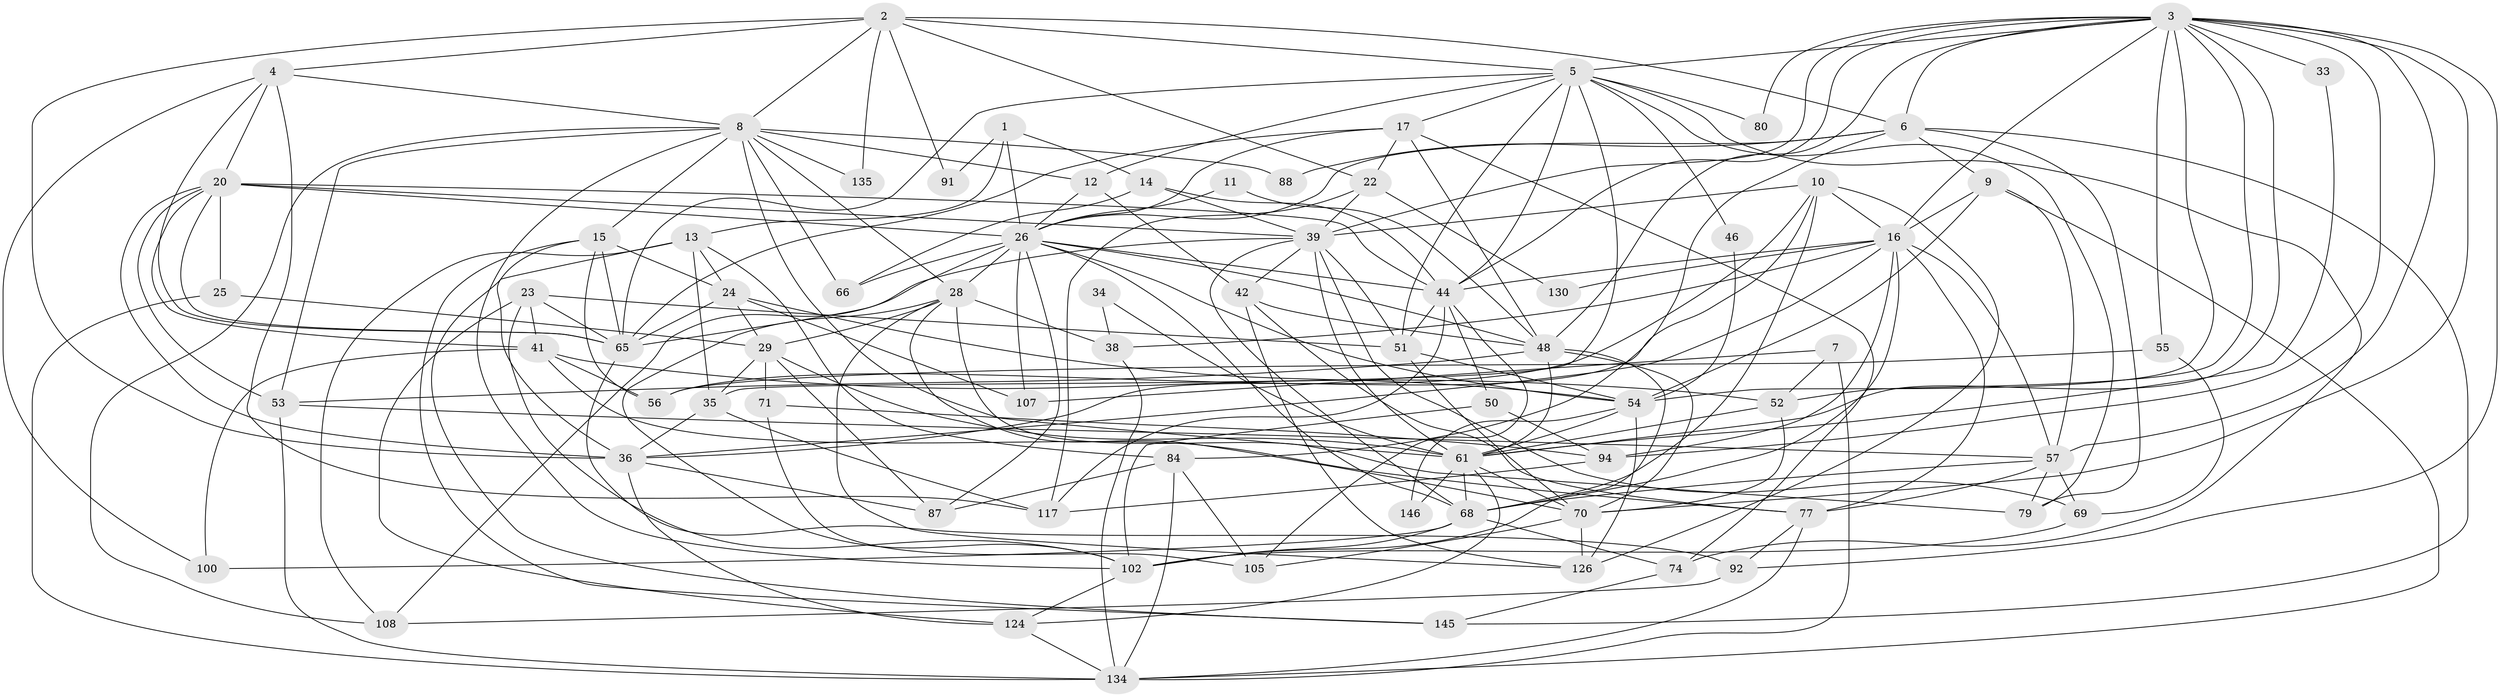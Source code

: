 // original degree distribution, {4: 0.28378378378378377, 3: 0.27702702702702703, 5: 0.1891891891891892, 2: 0.12162162162162163, 6: 0.08783783783783784, 9: 0.006756756756756757, 7: 0.013513513513513514, 8: 0.02027027027027027}
// Generated by graph-tools (version 1.1) at 2025/15/03/09/25 04:15:16]
// undirected, 74 vertices, 213 edges
graph export_dot {
graph [start="1"]
  node [color=gray90,style=filled];
  1;
  2 [super="+78+47"];
  3 [super="+111+120+115"];
  4 [super="+133"];
  5 [super="+147+18+19"];
  6 [super="+128"];
  7;
  8 [super="+93+59"];
  9 [super="+98"];
  10 [super="+31+30"];
  11;
  12;
  13;
  14;
  15 [super="+32"];
  16 [super="+60+118"];
  17 [super="+62+121"];
  20 [super="+64"];
  22 [super="+67"];
  23;
  24 [super="+96"];
  25;
  26 [super="+27+90"];
  28 [super="+40"];
  29 [super="+129"];
  33;
  34;
  35 [super="+37"];
  36 [super="+138"];
  38;
  39 [super="+43+58"];
  41 [super="+112"];
  42;
  44 [super="+103+49+85"];
  46;
  48 [super="+109+89"];
  50 [super="+140"];
  51;
  52;
  53 [super="+72"];
  54 [super="+106"];
  55;
  56 [super="+116"];
  57 [super="+81+113"];
  61 [super="+114+75"];
  65 [super="+86"];
  66;
  68 [super="+95"];
  69;
  70 [super="+104+76"];
  71 [super="+137"];
  74;
  77 [super="+125"];
  79;
  80;
  84 [super="+143"];
  87;
  88;
  91;
  92;
  94 [super="+136"];
  100;
  102 [super="+122"];
  105;
  107;
  108;
  117 [super="+123"];
  124 [super="+144"];
  126;
  130;
  134;
  135;
  145;
  146;
  1 -- 13;
  1 -- 14;
  1 -- 91;
  1 -- 26;
  2 -- 135;
  2 -- 22;
  2 -- 4;
  2 -- 36;
  2 -- 5 [weight=2];
  2 -- 6;
  2 -- 91;
  2 -- 8;
  3 -- 48;
  3 -- 52;
  3 -- 5;
  3 -- 54;
  3 -- 6;
  3 -- 70;
  3 -- 16;
  3 -- 33;
  3 -- 92;
  3 -- 39;
  3 -- 44;
  3 -- 80;
  3 -- 55;
  3 -- 57;
  3 -- 61;
  3 -- 94;
  4 -- 20;
  4 -- 100;
  4 -- 117;
  4 -- 8;
  4 -- 65;
  5 -- 80;
  5 -- 65;
  5 -- 12;
  5 -- 46;
  5 -- 17;
  5 -- 35;
  5 -- 51;
  5 -- 74;
  5 -- 79;
  5 -- 44;
  6 -- 145;
  6 -- 88;
  6 -- 79;
  6 -- 84 [weight=2];
  6 -- 9;
  6 -- 26;
  7 -- 52;
  7 -- 134;
  7 -- 107;
  8 -- 88;
  8 -- 53;
  8 -- 12;
  8 -- 15 [weight=2];
  8 -- 66;
  8 -- 102;
  8 -- 135;
  8 -- 108;
  8 -- 61;
  8 -- 28;
  9 -- 134;
  9 -- 54;
  9 -- 16;
  9 -- 57;
  10 -- 16;
  10 -- 36;
  10 -- 126;
  10 -- 56;
  10 -- 68;
  10 -- 39;
  11 -- 48;
  11 -- 26;
  12 -- 42;
  12 -- 26;
  13 -- 145;
  13 -- 24;
  13 -- 35;
  13 -- 108;
  13 -- 84;
  14 -- 44;
  14 -- 66;
  14 -- 39;
  15 -- 36;
  15 -- 24;
  15 -- 56;
  15 -- 145;
  15 -- 65;
  16 -- 130;
  16 -- 44;
  16 -- 38;
  16 -- 77;
  16 -- 36;
  16 -- 57;
  16 -- 94;
  16 -- 68;
  17 -- 74;
  17 -- 48;
  17 -- 65;
  17 -- 26;
  17 -- 22;
  20 -- 41;
  20 -- 26;
  20 -- 25;
  20 -- 44;
  20 -- 53;
  20 -- 65;
  20 -- 36;
  20 -- 39;
  22 -- 130;
  22 -- 117;
  22 -- 39;
  23 -- 102;
  23 -- 51;
  23 -- 124;
  23 -- 41;
  23 -- 65;
  24 -- 54;
  24 -- 65;
  24 -- 107;
  24 -- 29;
  25 -- 134;
  25 -- 29;
  26 -- 66;
  26 -- 108;
  26 -- 28;
  26 -- 48;
  26 -- 54;
  26 -- 87;
  26 -- 107;
  26 -- 44;
  26 -- 68;
  28 -- 102;
  28 -- 38;
  28 -- 70 [weight=2];
  28 -- 29;
  28 -- 126;
  28 -- 79;
  29 -- 61;
  29 -- 35;
  29 -- 87;
  29 -- 71;
  33 -- 61;
  34 -- 38;
  34 -- 61;
  35 -- 117;
  35 -- 36;
  36 -- 87;
  36 -- 124;
  38 -- 134;
  39 -- 69;
  39 -- 65;
  39 -- 51;
  39 -- 42;
  39 -- 61;
  39 -- 68;
  41 -- 52;
  41 -- 100;
  41 -- 77;
  41 -- 56;
  42 -- 126;
  42 -- 77;
  42 -- 48;
  44 -- 51;
  44 -- 50;
  44 -- 117 [weight=2];
  44 -- 105;
  46 -- 54;
  48 -- 53;
  48 -- 70;
  48 -- 61;
  48 -- 102;
  50 -- 94;
  50 -- 102;
  51 -- 54;
  51 -- 70;
  52 -- 70;
  52 -- 61;
  53 -- 57;
  53 -- 134;
  54 -- 146;
  54 -- 126;
  54 -- 61;
  55 -- 69;
  55 -- 56;
  57 -- 69;
  57 -- 77;
  57 -- 79;
  57 -- 68;
  61 -- 70;
  61 -- 146;
  61 -- 124;
  61 -- 68;
  65 -- 92;
  68 -- 102;
  68 -- 100;
  68 -- 74;
  69 -- 102;
  70 -- 105;
  70 -- 126;
  71 -- 105;
  71 -- 94;
  74 -- 145;
  77 -- 92;
  77 -- 134;
  84 -- 134;
  84 -- 87;
  84 -- 105;
  92 -- 108;
  94 -- 117;
  102 -- 124;
  124 -- 134;
}
